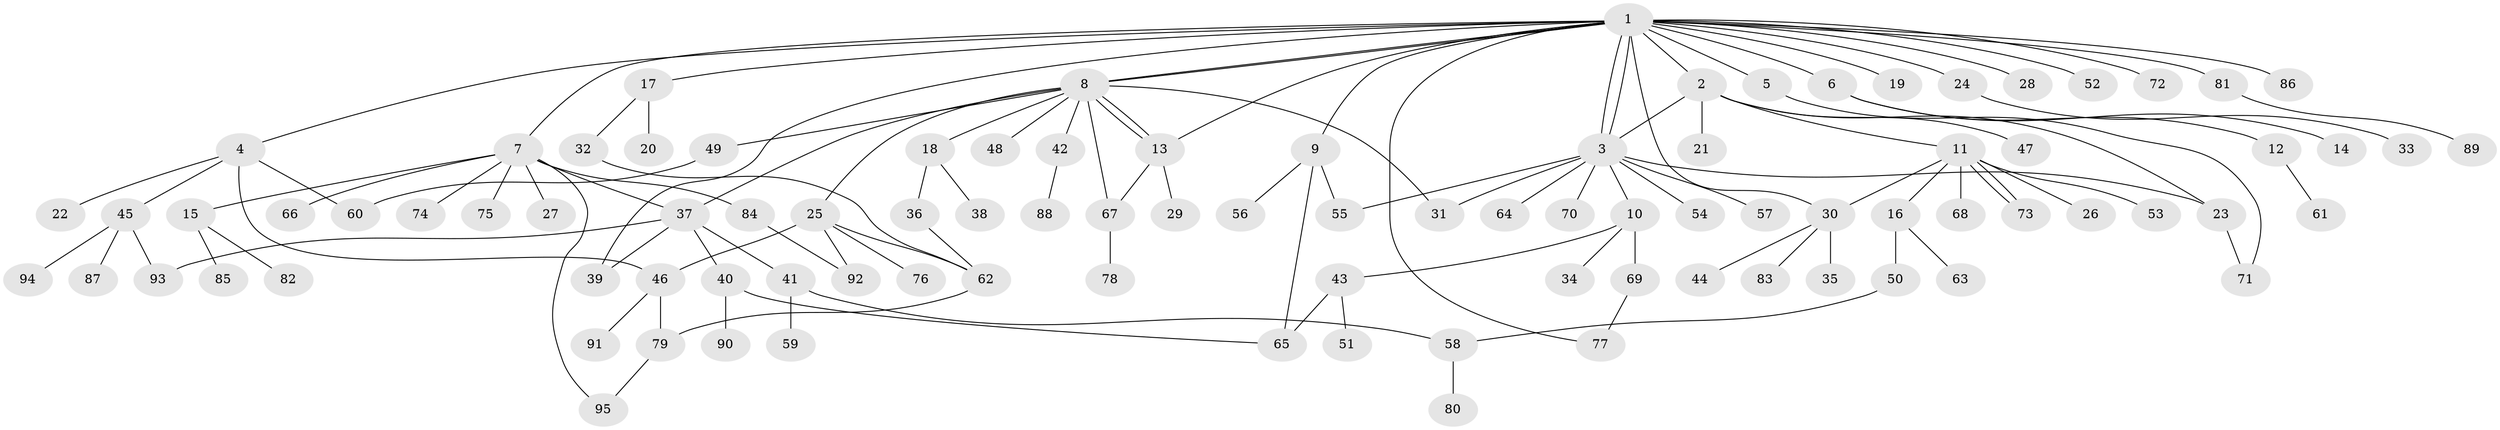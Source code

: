 // Generated by graph-tools (version 1.1) at 2025/25/03/09/25 03:25:59]
// undirected, 95 vertices, 120 edges
graph export_dot {
graph [start="1"]
  node [color=gray90,style=filled];
  1;
  2;
  3;
  4;
  5;
  6;
  7;
  8;
  9;
  10;
  11;
  12;
  13;
  14;
  15;
  16;
  17;
  18;
  19;
  20;
  21;
  22;
  23;
  24;
  25;
  26;
  27;
  28;
  29;
  30;
  31;
  32;
  33;
  34;
  35;
  36;
  37;
  38;
  39;
  40;
  41;
  42;
  43;
  44;
  45;
  46;
  47;
  48;
  49;
  50;
  51;
  52;
  53;
  54;
  55;
  56;
  57;
  58;
  59;
  60;
  61;
  62;
  63;
  64;
  65;
  66;
  67;
  68;
  69;
  70;
  71;
  72;
  73;
  74;
  75;
  76;
  77;
  78;
  79;
  80;
  81;
  82;
  83;
  84;
  85;
  86;
  87;
  88;
  89;
  90;
  91;
  92;
  93;
  94;
  95;
  1 -- 2;
  1 -- 3;
  1 -- 3;
  1 -- 4;
  1 -- 5;
  1 -- 6;
  1 -- 7;
  1 -- 8;
  1 -- 8;
  1 -- 9;
  1 -- 13;
  1 -- 17;
  1 -- 19;
  1 -- 24;
  1 -- 28;
  1 -- 30;
  1 -- 39;
  1 -- 52;
  1 -- 72;
  1 -- 77;
  1 -- 81;
  1 -- 86;
  2 -- 3;
  2 -- 11;
  2 -- 21;
  2 -- 23;
  2 -- 47;
  3 -- 10;
  3 -- 23;
  3 -- 31;
  3 -- 54;
  3 -- 55;
  3 -- 57;
  3 -- 64;
  3 -- 70;
  4 -- 22;
  4 -- 45;
  4 -- 46;
  4 -- 60;
  5 -- 71;
  6 -- 12;
  6 -- 14;
  7 -- 15;
  7 -- 27;
  7 -- 37;
  7 -- 66;
  7 -- 74;
  7 -- 75;
  7 -- 84;
  7 -- 95;
  8 -- 13;
  8 -- 13;
  8 -- 18;
  8 -- 25;
  8 -- 31;
  8 -- 37;
  8 -- 42;
  8 -- 48;
  8 -- 49;
  8 -- 67;
  9 -- 55;
  9 -- 56;
  9 -- 65;
  10 -- 34;
  10 -- 43;
  10 -- 69;
  11 -- 16;
  11 -- 26;
  11 -- 30;
  11 -- 53;
  11 -- 68;
  11 -- 73;
  11 -- 73;
  12 -- 61;
  13 -- 29;
  13 -- 67;
  15 -- 82;
  15 -- 85;
  16 -- 50;
  16 -- 63;
  17 -- 20;
  17 -- 32;
  18 -- 36;
  18 -- 38;
  23 -- 71;
  24 -- 33;
  25 -- 46;
  25 -- 62;
  25 -- 76;
  25 -- 92;
  30 -- 35;
  30 -- 44;
  30 -- 83;
  32 -- 62;
  36 -- 62;
  37 -- 39;
  37 -- 40;
  37 -- 41;
  37 -- 93;
  40 -- 65;
  40 -- 90;
  41 -- 58;
  41 -- 59;
  42 -- 88;
  43 -- 51;
  43 -- 65;
  45 -- 87;
  45 -- 93;
  45 -- 94;
  46 -- 79;
  46 -- 91;
  49 -- 60;
  50 -- 58;
  58 -- 80;
  62 -- 79;
  67 -- 78;
  69 -- 77;
  79 -- 95;
  81 -- 89;
  84 -- 92;
}
